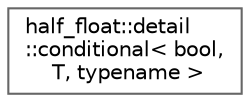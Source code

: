 digraph "类继承关系图"
{
 // LATEX_PDF_SIZE
  bgcolor="transparent";
  edge [fontname=Helvetica,fontsize=10,labelfontname=Helvetica,labelfontsize=10];
  node [fontname=Helvetica,fontsize=10,shape=box,height=0.2,width=0.4];
  rankdir="LR";
  Node0 [id="Node000000",label="half_float::detail\l::conditional\< bool,\l T, typename \>",height=0.2,width=0.4,color="grey40", fillcolor="white", style="filled",URL="$structhalf__float_1_1detail_1_1conditional.html",tooltip="Conditional type."];
}
